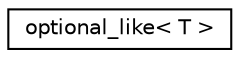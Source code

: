 digraph "Graphical Class Hierarchy"
{
  edge [fontname="Helvetica",fontsize="10",labelfontname="Helvetica",labelfontsize="10"];
  node [fontname="Helvetica",fontsize="10",shape=record];
  rankdir="LR";
  Node0 [label="optional_like\< T \>",height=0.2,width=0.4,color="black", fillcolor="white", style="filled",URL="$structoptional__like.html"];
}
